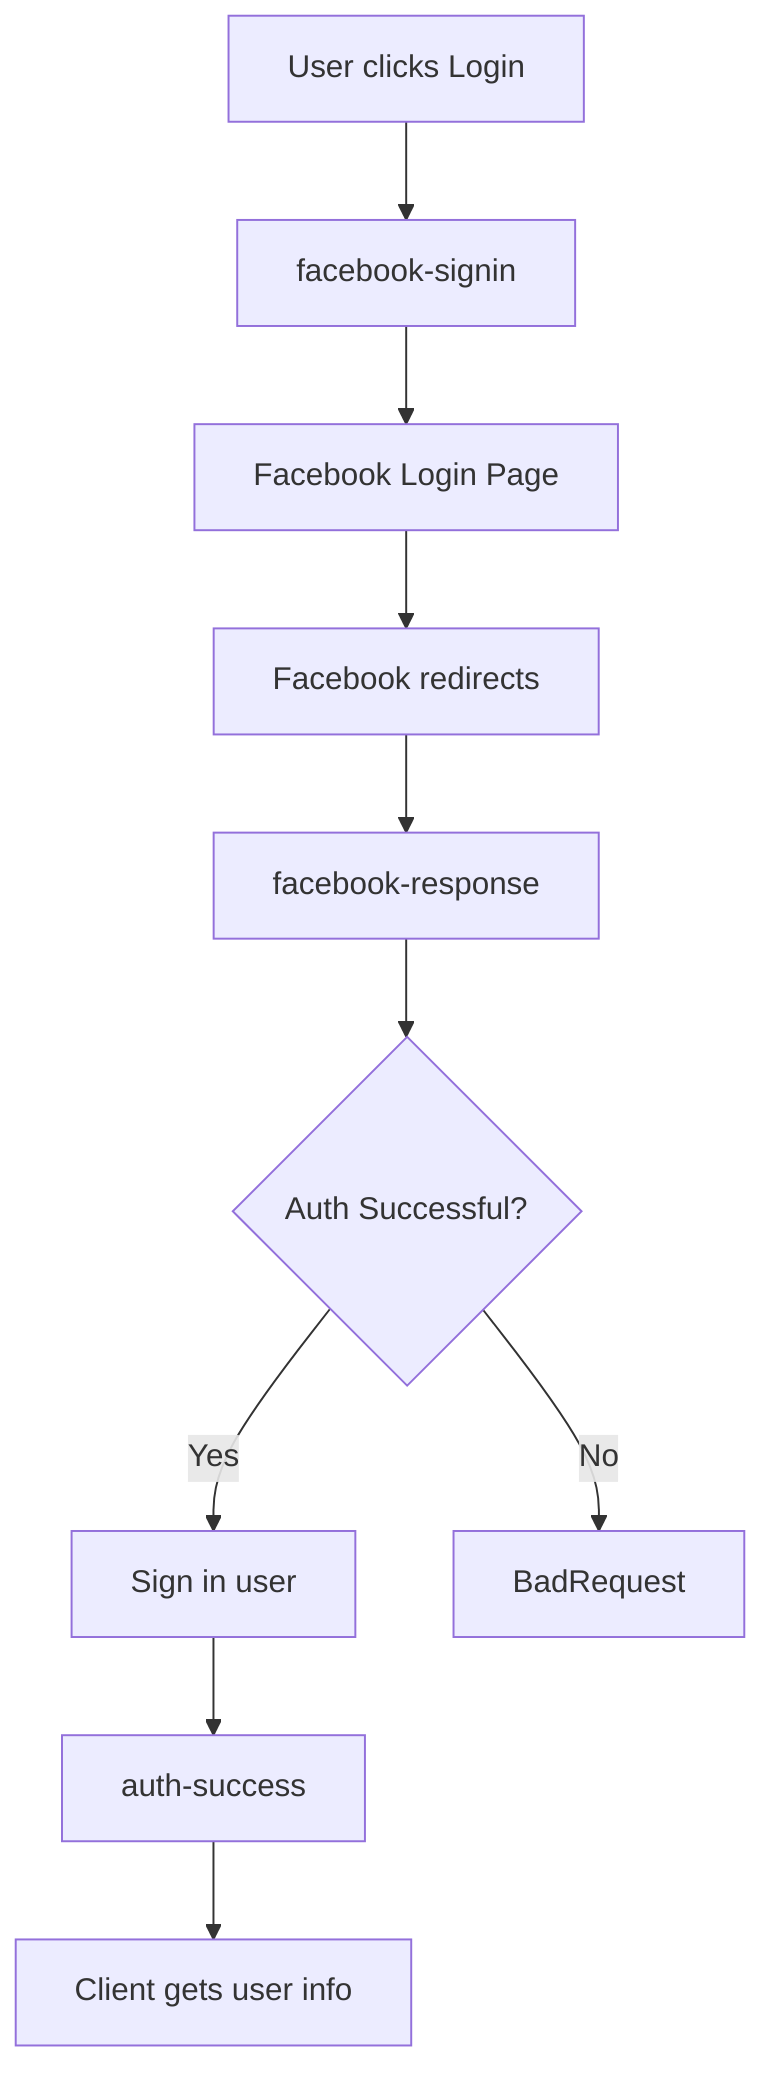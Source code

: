 flowchart TD
    A[User clicks Login] --> B[facebook-signin]
    B --> C[Facebook Login Page]
    C --> D[Facebook redirects]
    D --> E[facebook-response]
    E --> F{Auth Successful?}
    F -->|Yes| G[Sign in user]
    G --> H[auth-success]
    H --> I[Client gets user info]
    F -->|No| J[BadRequest]